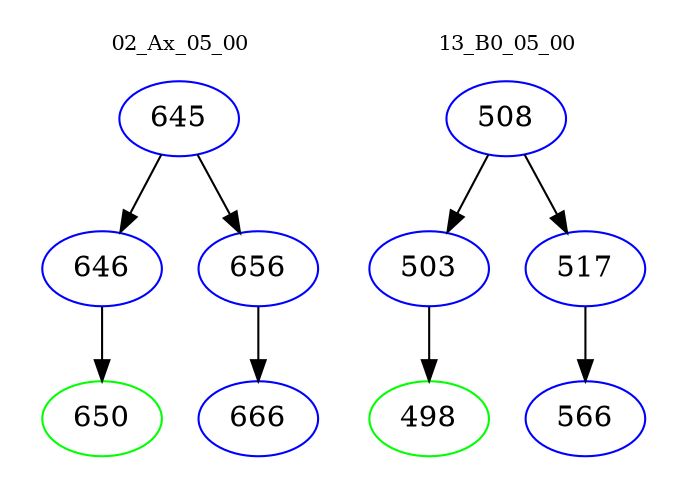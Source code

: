 digraph{
subgraph cluster_0 {
color = white
label = "02_Ax_05_00";
fontsize=10;
T0_645 [label="645", color="blue"]
T0_645 -> T0_646 [color="black"]
T0_646 [label="646", color="blue"]
T0_646 -> T0_650 [color="black"]
T0_650 [label="650", color="green"]
T0_645 -> T0_656 [color="black"]
T0_656 [label="656", color="blue"]
T0_656 -> T0_666 [color="black"]
T0_666 [label="666", color="blue"]
}
subgraph cluster_1 {
color = white
label = "13_B0_05_00";
fontsize=10;
T1_508 [label="508", color="blue"]
T1_508 -> T1_503 [color="black"]
T1_503 [label="503", color="blue"]
T1_503 -> T1_498 [color="black"]
T1_498 [label="498", color="green"]
T1_508 -> T1_517 [color="black"]
T1_517 [label="517", color="blue"]
T1_517 -> T1_566 [color="black"]
T1_566 [label="566", color="blue"]
}
}

